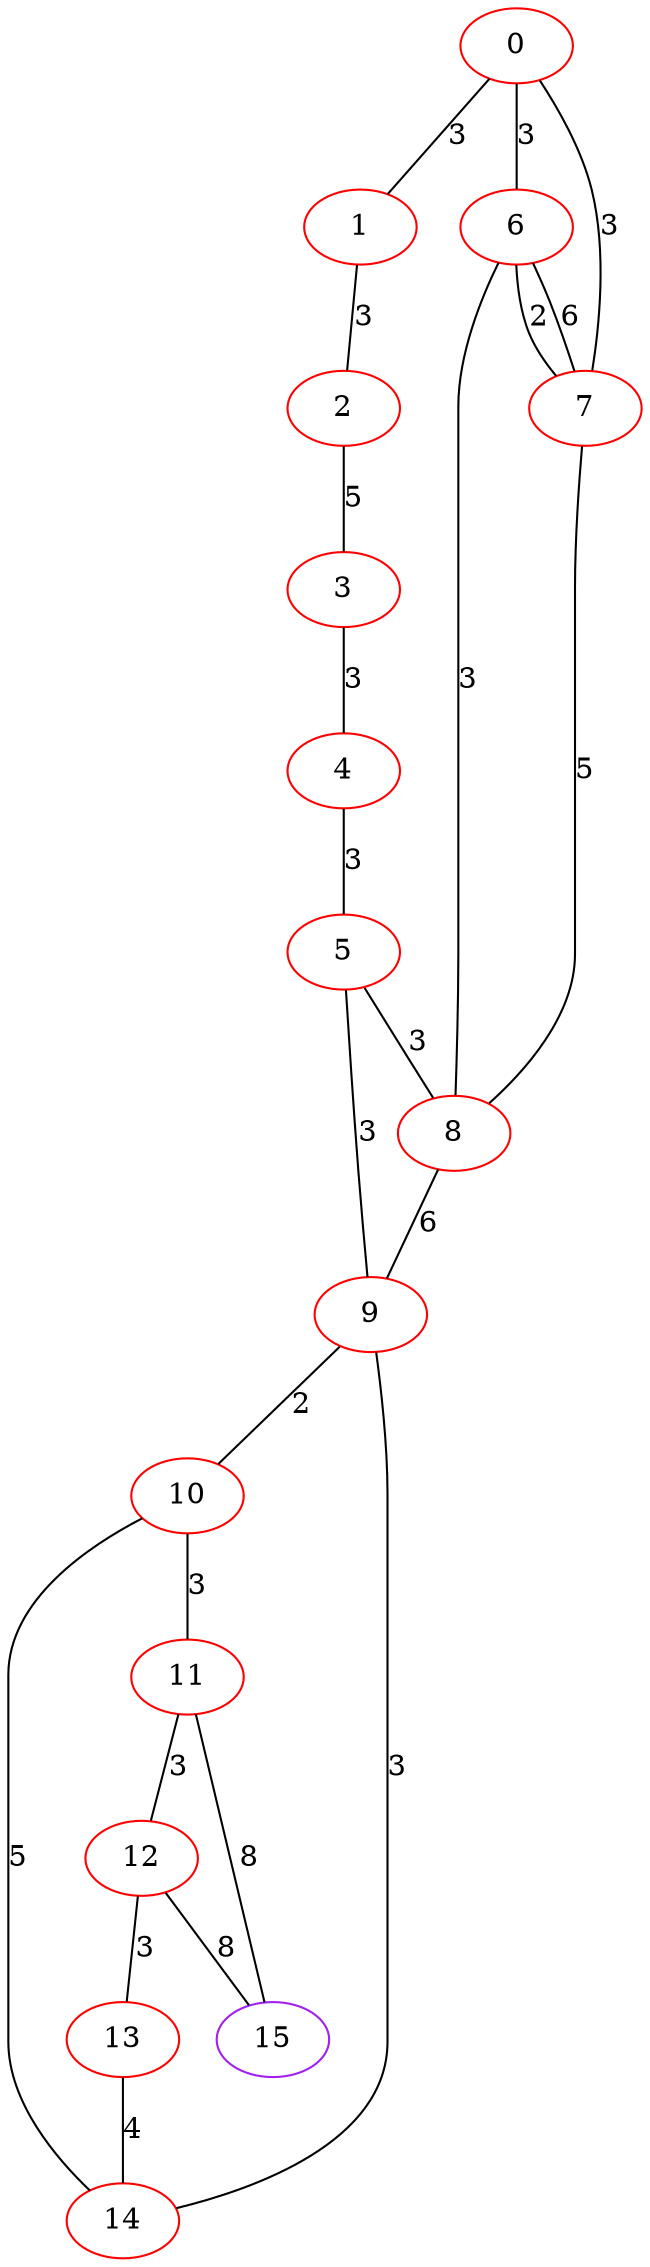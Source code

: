 graph "" {
0 [color=red, weight=1];
1 [color=red, weight=1];
2 [color=red, weight=1];
3 [color=red, weight=1];
4 [color=red, weight=1];
5 [color=red, weight=1];
6 [color=red, weight=1];
7 [color=red, weight=1];
8 [color=red, weight=1];
9 [color=red, weight=1];
10 [color=red, weight=1];
11 [color=red, weight=1];
12 [color=red, weight=1];
13 [color=red, weight=1];
14 [color=red, weight=1];
15 [color=purple, weight=4];
0 -- 1  [key=0, label=3];
0 -- 6  [key=0, label=3];
0 -- 7  [key=0, label=3];
1 -- 2  [key=0, label=3];
2 -- 3  [key=0, label=5];
3 -- 4  [key=0, label=3];
4 -- 5  [key=0, label=3];
5 -- 8  [key=0, label=3];
5 -- 9  [key=0, label=3];
6 -- 8  [key=0, label=3];
6 -- 7  [key=0, label=2];
6 -- 7  [key=1, label=6];
7 -- 8  [key=0, label=5];
8 -- 9  [key=0, label=6];
9 -- 10  [key=0, label=2];
9 -- 14  [key=0, label=3];
10 -- 11  [key=0, label=3];
10 -- 14  [key=0, label=5];
11 -- 12  [key=0, label=3];
11 -- 15  [key=0, label=8];
12 -- 13  [key=0, label=3];
12 -- 15  [key=0, label=8];
13 -- 14  [key=0, label=4];
}
